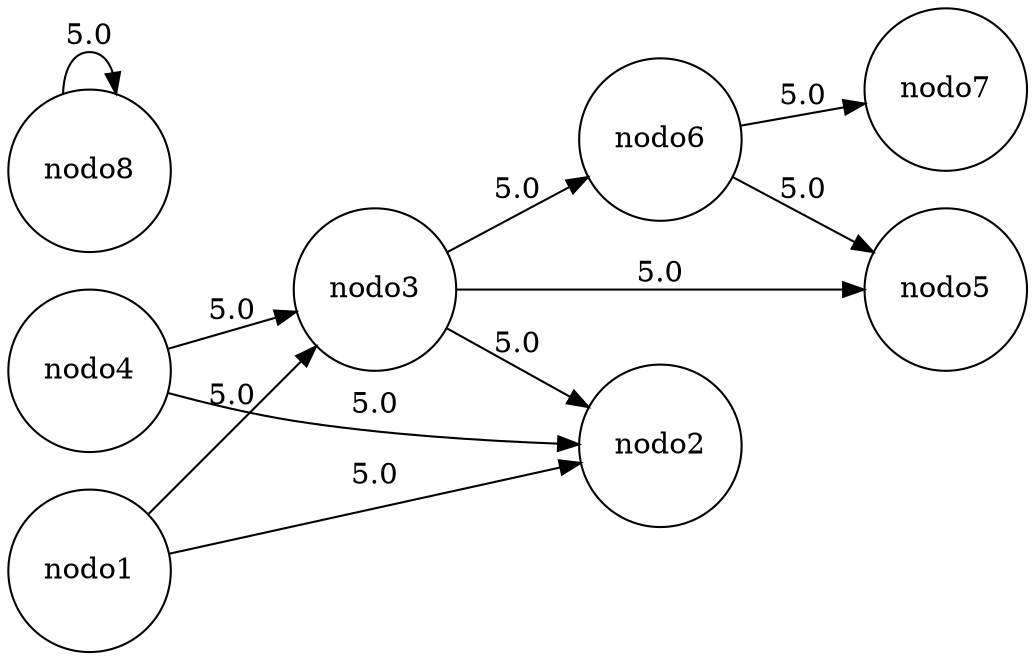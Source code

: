 digraph A{
node [shape = circle];
nodo1 -> nodo2[label = "5.0"];
nodo1 -> nodo3[label = "5.0"];
nodo3 -> nodo2[label = "5.0"];
nodo3 -> nodo5[label = "5.0"];
nodo3 -> nodo6[label = "5.0"];
nodo4 -> nodo3[label = "5.0"];
nodo4 -> nodo2[label = "5.0"];
nodo6 -> nodo5[label = "5.0"];
nodo6 -> nodo7[label = "5.0"];
nodo8 -> nodo8[label = "5.0"];
rankdir=LR;
}
